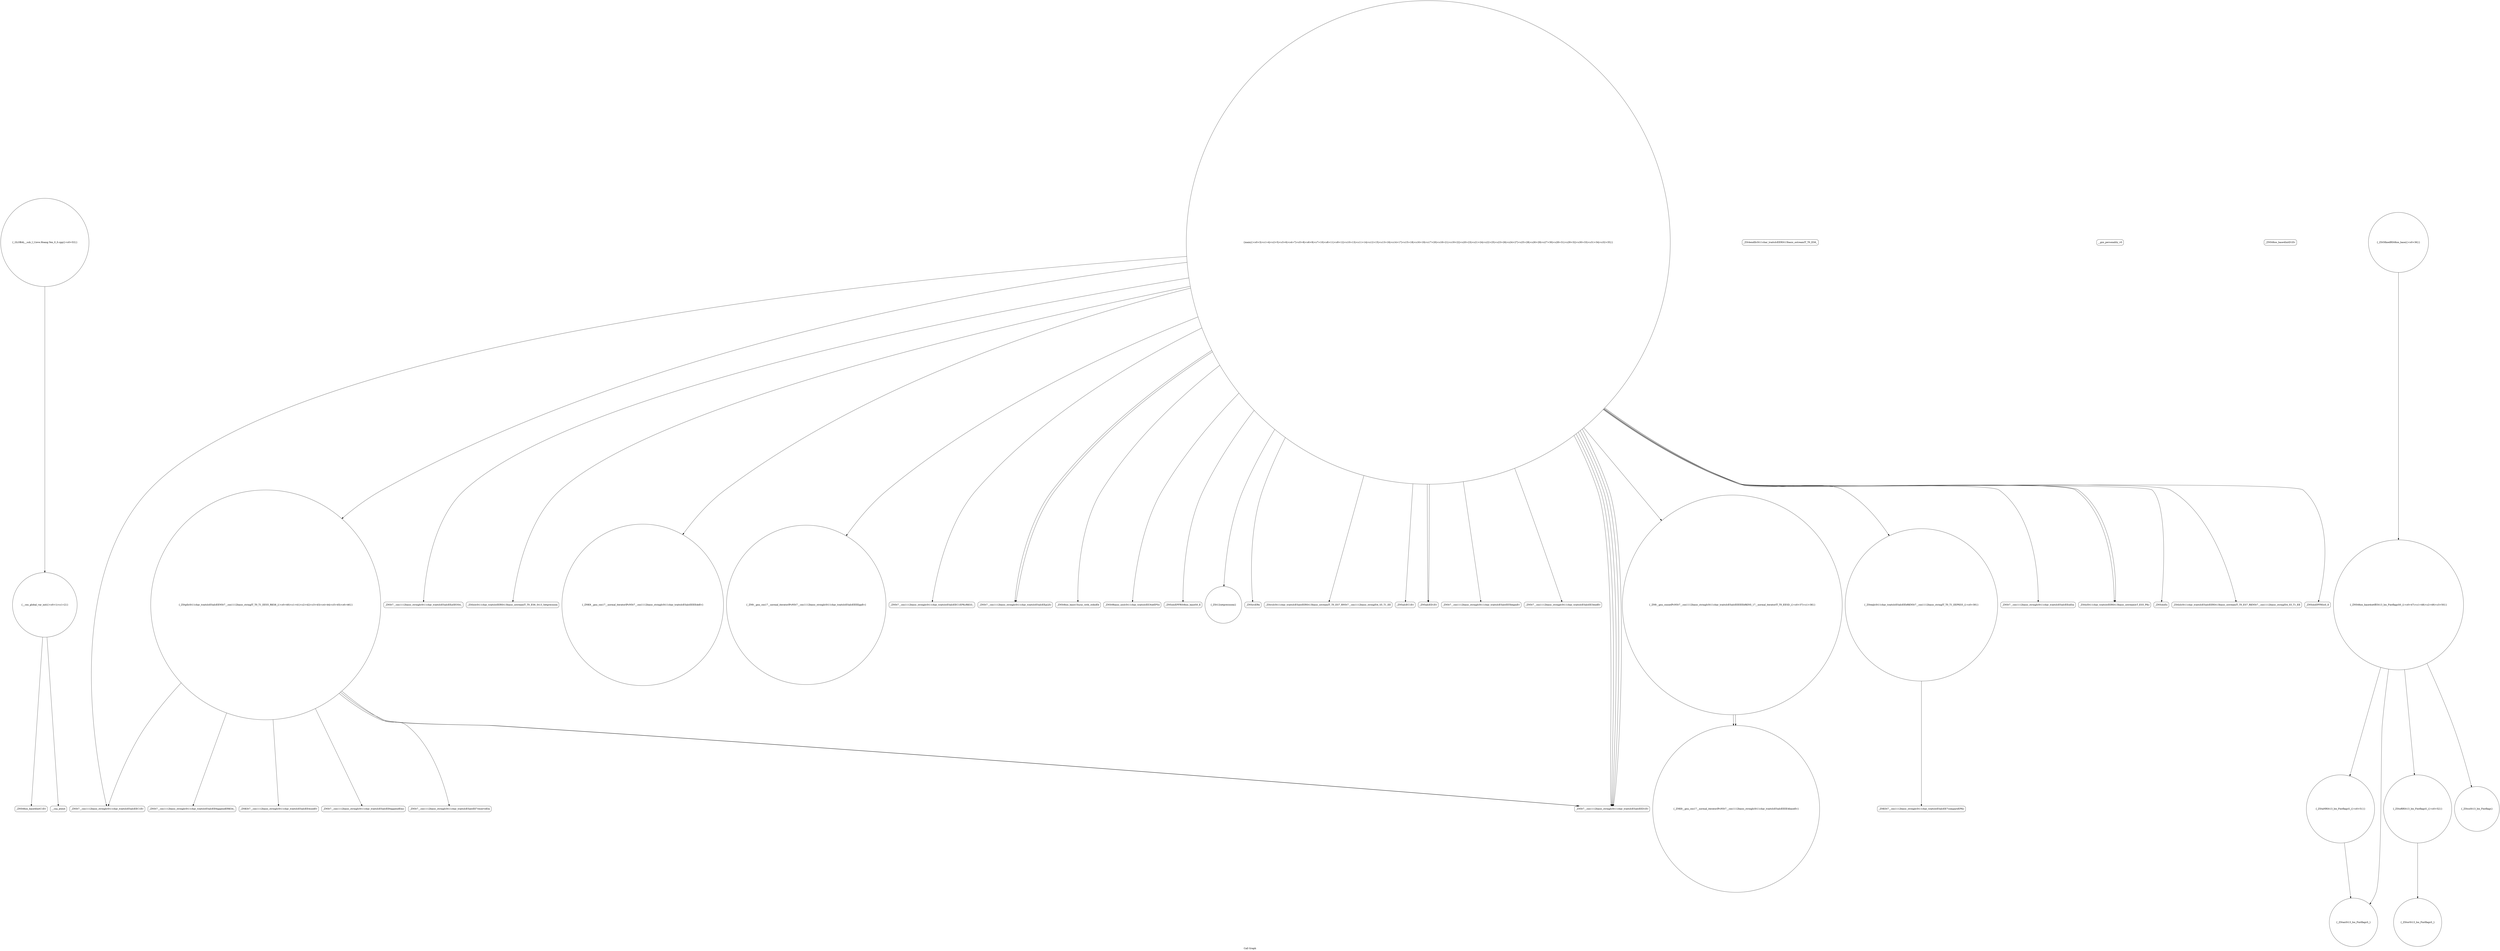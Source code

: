 digraph "Call Graph" {
	label="Call Graph";

	Node0x55d445b8c670 [shape=record,shape=circle,label="{__cxx_global_var_init|{<s0>1|<s1>2}}"];
	Node0x55d445b8c670:s0 -> Node0x55d445b8c6f0[color=black];
	Node0x55d445b8c670:s1 -> Node0x55d445c21ed0[color=black];
	Node0x55d445c233d0 [shape=record,shape=Mrecord,label="{_ZNSt7__cxx1112basic_stringIcSt11char_traitsIcESaIcEE6appendERKS4_}"];
	Node0x55d445c22a50 [shape=record,shape=Mrecord,label="{_ZNSt7__cxx1112basic_stringIcSt11char_traitsIcESaIcEEaSEOS4_}"];
	Node0x55d445c220d0 [shape=record,shape=Mrecord,label="{_ZStlsIcSt11char_traitsIcEERSt13basic_ostreamIT_T0_ES6_St13_Setprecision}"];
	Node0x55d445c22dd0 [shape=record,shape=Mrecord,label="{_ZSt4endlIcSt11char_traitsIcEERSt13basic_ostreamIT_T0_ES6_}"];
	Node0x55d445c22450 [shape=record,shape=Mrecord,label="{__gxx_personality_v0}"];
	Node0x55d445c23150 [shape=record,shape=circle,label="{_ZNK9__gnu_cxx17__normal_iteratorIPcNSt7__cxx1112basic_stringIcSt11char_traitsIcESaIcEEEE4baseEv}"];
	Node0x55d445c227d0 [shape=record,shape=circle,label="{_ZNK9__gnu_cxx17__normal_iteratorIPcNSt7__cxx1112basic_stringIcSt11char_traitsIcESaIcEEEEdeEv}"];
	Node0x55d445c21e50 [shape=record,shape=Mrecord,label="{_ZNSt8ios_base4InitD1Ev}"];
	Node0x55d445c22b50 [shape=record,shape=circle,label="{_ZN9__gnu_cxx17__normal_iteratorIPcNSt7__cxx1112basic_stringIcSt11char_traitsIcESaIcEEEEppEv}"];
	Node0x55d445c221d0 [shape=record,shape=circle,label="{_ZSt5fixedRSt8ios_base|{<s0>36}}"];
	Node0x55d445c221d0:s0 -> Node0x55d445c22e50[color=black];
	Node0x55d445c22ed0 [shape=record,shape=circle,label="{_ZStaNRSt13_Ios_FmtflagsS_|{<s0>51}}"];
	Node0x55d445c22ed0:s0 -> Node0x55d445c23050[color=black];
	Node0x55d445c22550 [shape=record,shape=Mrecord,label="{_ZNSt7__cxx1112basic_stringIcSt11char_traitsIcESaIcEEC1EPKcRKS3_}"];
	Node0x55d445c23250 [shape=record,shape=Mrecord,label="{_ZNKSt7__cxx1112basic_stringIcSt11char_traitsIcESaIcEE4sizeEv}"];
	Node0x55d445c228d0 [shape=record,shape=Mrecord,label="{_ZNSt7__cxx1112basic_stringIcSt11char_traitsIcESaIcEEpLEc}"];
	Node0x55d445c21f50 [shape=record,shape=circle,label="{main|{<s0>3|<s1>4|<s2>5|<s3>6|<s4>7|<s5>8|<s6>9|<s7>10|<s8>11|<s9>12|<s10>13|<s11>14|<s12>15|<s13>16|<s14>17|<s15>18|<s16>19|<s17>20|<s18>21|<s19>22|<s20>23|<s21>24|<s22>25|<s23>26|<s24>27|<s25>28|<s26>29|<s27>30|<s28>31|<s29>32|<s30>33|<s31>34|<s32>35}}"];
	Node0x55d445c21f50:s0 -> Node0x55d445c21fd0[color=black];
	Node0x55d445c21f50:s1 -> Node0x55d445c22050[color=black];
	Node0x55d445c21f50:s2 -> Node0x55d445c22150[color=black];
	Node0x55d445c21f50:s3 -> Node0x55d445c22250[color=black];
	Node0x55d445c21f50:s4 -> Node0x55d445c220d0[color=black];
	Node0x55d445c21f50:s5 -> Node0x55d445c222d0[color=black];
	Node0x55d445c21f50:s6 -> Node0x55d445c22350[color=black];
	Node0x55d445c21f50:s7 -> Node0x55d445c223d0[color=black];
	Node0x55d445c21f50:s8 -> Node0x55d445c224d0[color=black];
	Node0x55d445c21f50:s9 -> Node0x55d445c22550[color=black];
	Node0x55d445c21f50:s10 -> Node0x55d445c225d0[color=black];
	Node0x55d445c21f50:s11 -> Node0x55d445c22650[color=black];
	Node0x55d445c21f50:s12 -> Node0x55d445c226d0[color=black];
	Node0x55d445c21f50:s13 -> Node0x55d445c22750[color=black];
	Node0x55d445c21f50:s14 -> Node0x55d445c227d0[color=black];
	Node0x55d445c21f50:s15 -> Node0x55d445c22850[color=black];
	Node0x55d445c21f50:s16 -> Node0x55d445c228d0[color=black];
	Node0x55d445c21f50:s17 -> Node0x55d445c225d0[color=black];
	Node0x55d445c21f50:s18 -> Node0x55d445c22ad0[color=black];
	Node0x55d445c21f50:s19 -> Node0x55d445c22950[color=black];
	Node0x55d445c21f50:s20 -> Node0x55d445c229d0[color=black];
	Node0x55d445c21f50:s21 -> Node0x55d445c22a50[color=black];
	Node0x55d445c21f50:s22 -> Node0x55d445c22ad0[color=black];
	Node0x55d445c21f50:s23 -> Node0x55d445c228d0[color=black];
	Node0x55d445c21f50:s24 -> Node0x55d445c22b50[color=black];
	Node0x55d445c21f50:s25 -> Node0x55d445c22c50[color=black];
	Node0x55d445c21f50:s26 -> Node0x55d445c22cd0[color=black];
	Node0x55d445c21f50:s27 -> Node0x55d445c22c50[color=black];
	Node0x55d445c21f50:s28 -> Node0x55d445c22bd0[color=black];
	Node0x55d445c21f50:s29 -> Node0x55d445c22d50[color=black];
	Node0x55d445c21f50:s30 -> Node0x55d445c22ad0[color=black];
	Node0x55d445c21f50:s31 -> Node0x55d445c22ad0[color=black];
	Node0x55d445c21f50:s32 -> Node0x55d445c22ad0[color=black];
	Node0x55d445c22c50 [shape=record,shape=Mrecord,label="{_ZStlsISt11char_traitsIcEERSt13basic_ostreamIcT_ES5_PKc}"];
	Node0x55d445c222d0 [shape=record,shape=Mrecord,label="{_ZNSirsERx}"];
	Node0x55d445c22fd0 [shape=record,shape=circle,label="{_ZStoRRSt13_Ios_FmtflagsS_|{<s0>52}}"];
	Node0x55d445c22fd0:s0 -> Node0x55d445c230d0[color=black];
	Node0x55d445c22650 [shape=record,shape=Mrecord,label="{_ZNSt7__cxx1112basic_stringIcSt11char_traitsIcESaIcEE5beginEv}"];
	Node0x55d445c23350 [shape=record,shape=Mrecord,label="{_ZNSt7__cxx1112basic_stringIcSt11char_traitsIcESaIcEE6appendEmc}"];
	Node0x55d445c229d0 [shape=record,shape=circle,label="{_ZStplIcSt11char_traitsIcESaIcEENSt7__cxx1112basic_stringIT_T0_T1_EES5_RKS8_|{<s0>40|<s1>41|<s2>42|<s3>43|<s4>44|<s5>45|<s6>46}}"];
	Node0x55d445c229d0:s0 -> Node0x55d445c22350[color=black];
	Node0x55d445c229d0:s1 -> Node0x55d445c23250[color=black];
	Node0x55d445c229d0:s2 -> Node0x55d445c232d0[color=black];
	Node0x55d445c229d0:s3 -> Node0x55d445c23350[color=black];
	Node0x55d445c229d0:s4 -> Node0x55d445c233d0[color=black];
	Node0x55d445c229d0:s5 -> Node0x55d445c22ad0[color=black];
	Node0x55d445c229d0:s6 -> Node0x55d445c22ad0[color=black];
	Node0x55d445c22050 [shape=record,shape=Mrecord,label="{_ZNSt9basic_iosIcSt11char_traitsIcEE3tieEPSo}"];
	Node0x55d445c22d50 [shape=record,shape=Mrecord,label="{_ZNSolsEPFRSoS_E}"];
	Node0x55d445c223d0 [shape=record,shape=Mrecord,label="{_ZStrsIcSt11char_traitsIcESaIcEERSt13basic_istreamIT_T0_ES7_RNSt7__cxx1112basic_stringIS4_S5_T1_EE}"];
	Node0x55d445c230d0 [shape=record,shape=circle,label="{_ZStorSt13_Ios_FmtflagsS_}"];
	Node0x55d445c22750 [shape=record,shape=circle,label="{_ZN9__gnu_cxxneIPcNSt7__cxx1112basic_stringIcSt11char_traitsIcESaIcEEEEEbRKNS_17__normal_iteratorIT_T0_EESD_|{<s0>37|<s1>38}}"];
	Node0x55d445c22750:s0 -> Node0x55d445c23150[color=black];
	Node0x55d445c22750:s1 -> Node0x55d445c23150[color=black];
	Node0x55d445b8c6f0 [shape=record,shape=Mrecord,label="{_ZNSt8ios_base4InitC1Ev}"];
	Node0x55d445c23450 [shape=record,shape=circle,label="{_GLOBAL__sub_I_I.love.Hoang.Yen_0_0.cpp|{<s0>53}}"];
	Node0x55d445c23450:s0 -> Node0x55d445b8c670[color=black];
	Node0x55d445c22ad0 [shape=record,shape=Mrecord,label="{_ZNSt7__cxx1112basic_stringIcSt11char_traitsIcESaIcEED1Ev}"];
	Node0x55d445c22150 [shape=record,shape=Mrecord,label="{_ZNSolsEPFRSt8ios_baseS0_E}"];
	Node0x55d445c22e50 [shape=record,shape=circle,label="{_ZNSt8ios_base4setfESt13_Ios_FmtflagsS0_|{<s0>47|<s1>48|<s2>49|<s3>50}}"];
	Node0x55d445c22e50:s0 -> Node0x55d445c22f50[color=black];
	Node0x55d445c22e50:s1 -> Node0x55d445c22ed0[color=black];
	Node0x55d445c22e50:s2 -> Node0x55d445c23050[color=black];
	Node0x55d445c22e50:s3 -> Node0x55d445c22fd0[color=black];
	Node0x55d445c224d0 [shape=record,shape=Mrecord,label="{_ZNSaIcEC1Ev}"];
	Node0x55d445c231d0 [shape=record,shape=Mrecord,label="{_ZNKSt7__cxx1112basic_stringIcSt11char_traitsIcESaIcEE7compareEPKc}"];
	Node0x55d445c22850 [shape=record,shape=circle,label="{_ZSteqIcSt11char_traitsIcESaIcEEbRKNSt7__cxx1112basic_stringIT_T0_T1_EEPKS5_|{<s0>39}}"];
	Node0x55d445c22850:s0 -> Node0x55d445c231d0[color=black];
	Node0x55d445c21ed0 [shape=record,shape=Mrecord,label="{__cxa_atexit}"];
	Node0x55d445c22bd0 [shape=record,shape=Mrecord,label="{_ZStlsIcSt11char_traitsIcESaIcEERSt13basic_ostreamIT_T0_ES7_RKNSt7__cxx1112basic_stringIS4_S5_T1_EE}"];
	Node0x55d445c22250 [shape=record,shape=circle,label="{_ZSt12setprecisioni}"];
	Node0x55d445c22f50 [shape=record,shape=circle,label="{_ZStcoSt13_Ios_Fmtflags}"];
	Node0x55d445c225d0 [shape=record,shape=Mrecord,label="{_ZNSaIcED1Ev}"];
	Node0x55d445c232d0 [shape=record,shape=Mrecord,label="{_ZNSt7__cxx1112basic_stringIcSt11char_traitsIcESaIcEE7reserveEm}"];
	Node0x55d445c22950 [shape=record,shape=Mrecord,label="{_ZNSt7__cxx1112basic_stringIcSt11char_traitsIcESaIcEEixEm}"];
	Node0x55d445c21fd0 [shape=record,shape=Mrecord,label="{_ZNSt8ios_base15sync_with_stdioEb}"];
	Node0x55d445c22cd0 [shape=record,shape=Mrecord,label="{_ZNSolsEx}"];
	Node0x55d445c22350 [shape=record,shape=Mrecord,label="{_ZNSt7__cxx1112basic_stringIcSt11char_traitsIcESaIcEEC1Ev}"];
	Node0x55d445c23050 [shape=record,shape=circle,label="{_ZStanSt13_Ios_FmtflagsS_}"];
	Node0x55d445c226d0 [shape=record,shape=Mrecord,label="{_ZNSt7__cxx1112basic_stringIcSt11char_traitsIcESaIcEE3endEv}"];
}

